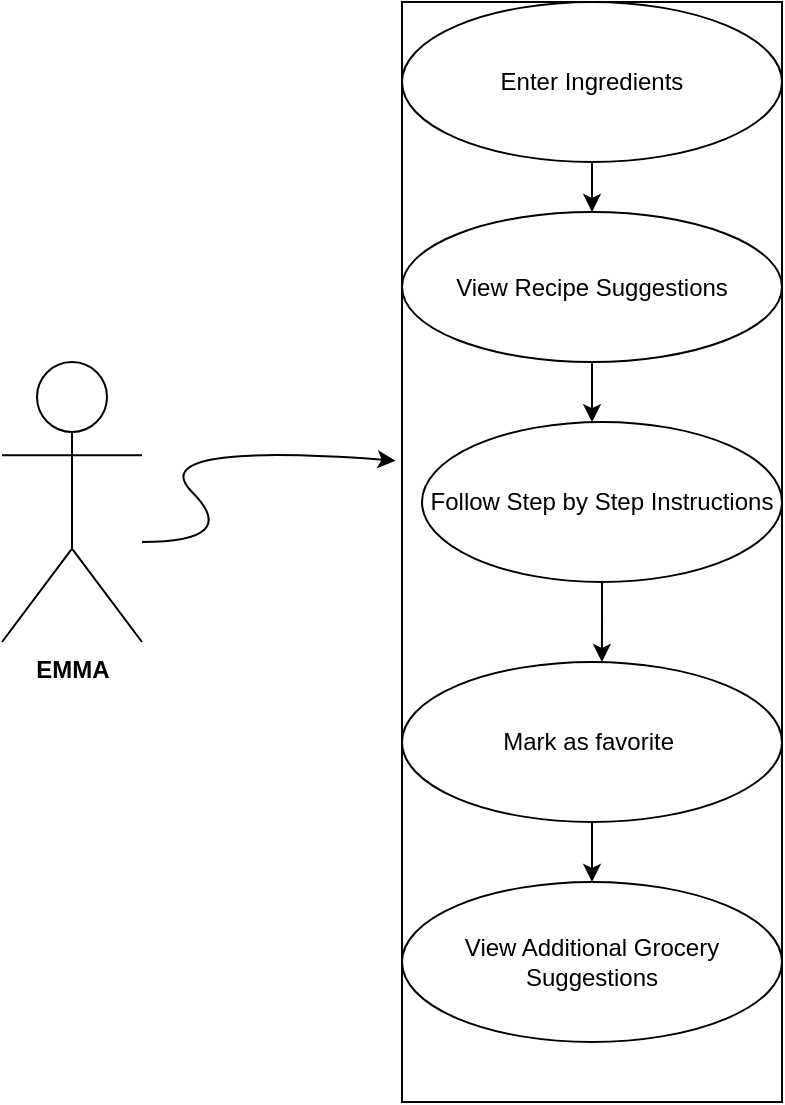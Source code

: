 <mxfile version="24.6.4" type="github">
  <diagram id="C5RBs43oDa-KdzZeNtuy" name="Page-1">
    <mxGraphModel dx="1323" dy="687" grid="1" gridSize="10" guides="1" tooltips="1" connect="1" arrows="1" fold="1" page="1" pageScale="1" pageWidth="827" pageHeight="1169" math="0" shadow="0">
      <root>
        <mxCell id="WIyWlLk6GJQsqaUBKTNV-0" />
        <mxCell id="WIyWlLk6GJQsqaUBKTNV-1" parent="WIyWlLk6GJQsqaUBKTNV-0" />
        <mxCell id="WWNECHSc2OCmEOjc6erq-0" value="EMMA" style="shape=umlActor;verticalLabelPosition=bottom;verticalAlign=top;html=1;outlineConnect=0;fontStyle=1" vertex="1" parent="WIyWlLk6GJQsqaUBKTNV-1">
          <mxGeometry x="50" y="300" width="70" height="140" as="geometry" />
        </mxCell>
        <mxCell id="WWNECHSc2OCmEOjc6erq-2" value="" style="rounded=0;whiteSpace=wrap;html=1;" vertex="1" parent="WIyWlLk6GJQsqaUBKTNV-1">
          <mxGeometry x="250" y="120" width="190" height="550" as="geometry" />
        </mxCell>
        <mxCell id="WWNECHSc2OCmEOjc6erq-11" style="edgeStyle=orthogonalEdgeStyle;rounded=0;orthogonalLoop=1;jettySize=auto;html=1;exitX=0.5;exitY=1;exitDx=0;exitDy=0;entryX=0.5;entryY=0;entryDx=0;entryDy=0;" edge="1" parent="WIyWlLk6GJQsqaUBKTNV-1" source="WWNECHSc2OCmEOjc6erq-3" target="WWNECHSc2OCmEOjc6erq-4">
          <mxGeometry relative="1" as="geometry" />
        </mxCell>
        <mxCell id="WWNECHSc2OCmEOjc6erq-3" value="Enter Ingredients" style="ellipse;whiteSpace=wrap;html=1;" vertex="1" parent="WIyWlLk6GJQsqaUBKTNV-1">
          <mxGeometry x="250" y="120" width="190" height="80" as="geometry" />
        </mxCell>
        <mxCell id="WWNECHSc2OCmEOjc6erq-14" value="" style="edgeStyle=orthogonalEdgeStyle;rounded=0;orthogonalLoop=1;jettySize=auto;html=1;" edge="1" parent="WIyWlLk6GJQsqaUBKTNV-1" source="WWNECHSc2OCmEOjc6erq-4" target="WWNECHSc2OCmEOjc6erq-5">
          <mxGeometry relative="1" as="geometry">
            <Array as="points">
              <mxPoint x="345" y="330" />
              <mxPoint x="345" y="330" />
            </Array>
          </mxGeometry>
        </mxCell>
        <mxCell id="WWNECHSc2OCmEOjc6erq-4" value="View Recipe Suggestions" style="ellipse;whiteSpace=wrap;html=1;" vertex="1" parent="WIyWlLk6GJQsqaUBKTNV-1">
          <mxGeometry x="250" y="225" width="190" height="75" as="geometry" />
        </mxCell>
        <mxCell id="WWNECHSc2OCmEOjc6erq-5" value="Follow Step by Step Instructions" style="ellipse;whiteSpace=wrap;html=1;" vertex="1" parent="WIyWlLk6GJQsqaUBKTNV-1">
          <mxGeometry x="260" y="330" width="180" height="80" as="geometry" />
        </mxCell>
        <mxCell id="WWNECHSc2OCmEOjc6erq-15" value="" style="edgeStyle=orthogonalEdgeStyle;rounded=0;orthogonalLoop=1;jettySize=auto;html=1;" edge="1" parent="WIyWlLk6GJQsqaUBKTNV-1" source="WWNECHSc2OCmEOjc6erq-6" target="WWNECHSc2OCmEOjc6erq-7">
          <mxGeometry relative="1" as="geometry" />
        </mxCell>
        <mxCell id="WWNECHSc2OCmEOjc6erq-6" value="Mark as favorite&amp;nbsp;" style="ellipse;whiteSpace=wrap;html=1;" vertex="1" parent="WIyWlLk6GJQsqaUBKTNV-1">
          <mxGeometry x="250" y="450" width="190" height="80" as="geometry" />
        </mxCell>
        <mxCell id="WWNECHSc2OCmEOjc6erq-7" value="View Additional Grocery Suggestions" style="ellipse;whiteSpace=wrap;html=1;" vertex="1" parent="WIyWlLk6GJQsqaUBKTNV-1">
          <mxGeometry x="250" y="560" width="190" height="80" as="geometry" />
        </mxCell>
        <mxCell id="WWNECHSc2OCmEOjc6erq-8" value="" style="curved=1;endArrow=classic;html=1;rounded=0;entryX=-0.017;entryY=0.417;entryDx=0;entryDy=0;entryPerimeter=0;" edge="1" parent="WIyWlLk6GJQsqaUBKTNV-1" target="WWNECHSc2OCmEOjc6erq-2">
          <mxGeometry width="50" height="50" relative="1" as="geometry">
            <mxPoint x="120" y="390" as="sourcePoint" />
            <mxPoint x="170" y="340" as="targetPoint" />
            <Array as="points">
              <mxPoint x="170" y="390" />
              <mxPoint x="120" y="340" />
            </Array>
          </mxGeometry>
        </mxCell>
        <mxCell id="WWNECHSc2OCmEOjc6erq-13" style="edgeStyle=orthogonalEdgeStyle;rounded=0;orthogonalLoop=1;jettySize=auto;html=1;entryX=0.526;entryY=0.6;entryDx=0;entryDy=0;entryPerimeter=0;" edge="1" parent="WIyWlLk6GJQsqaUBKTNV-1" source="WWNECHSc2OCmEOjc6erq-5" target="WWNECHSc2OCmEOjc6erq-2">
          <mxGeometry relative="1" as="geometry" />
        </mxCell>
      </root>
    </mxGraphModel>
  </diagram>
</mxfile>
